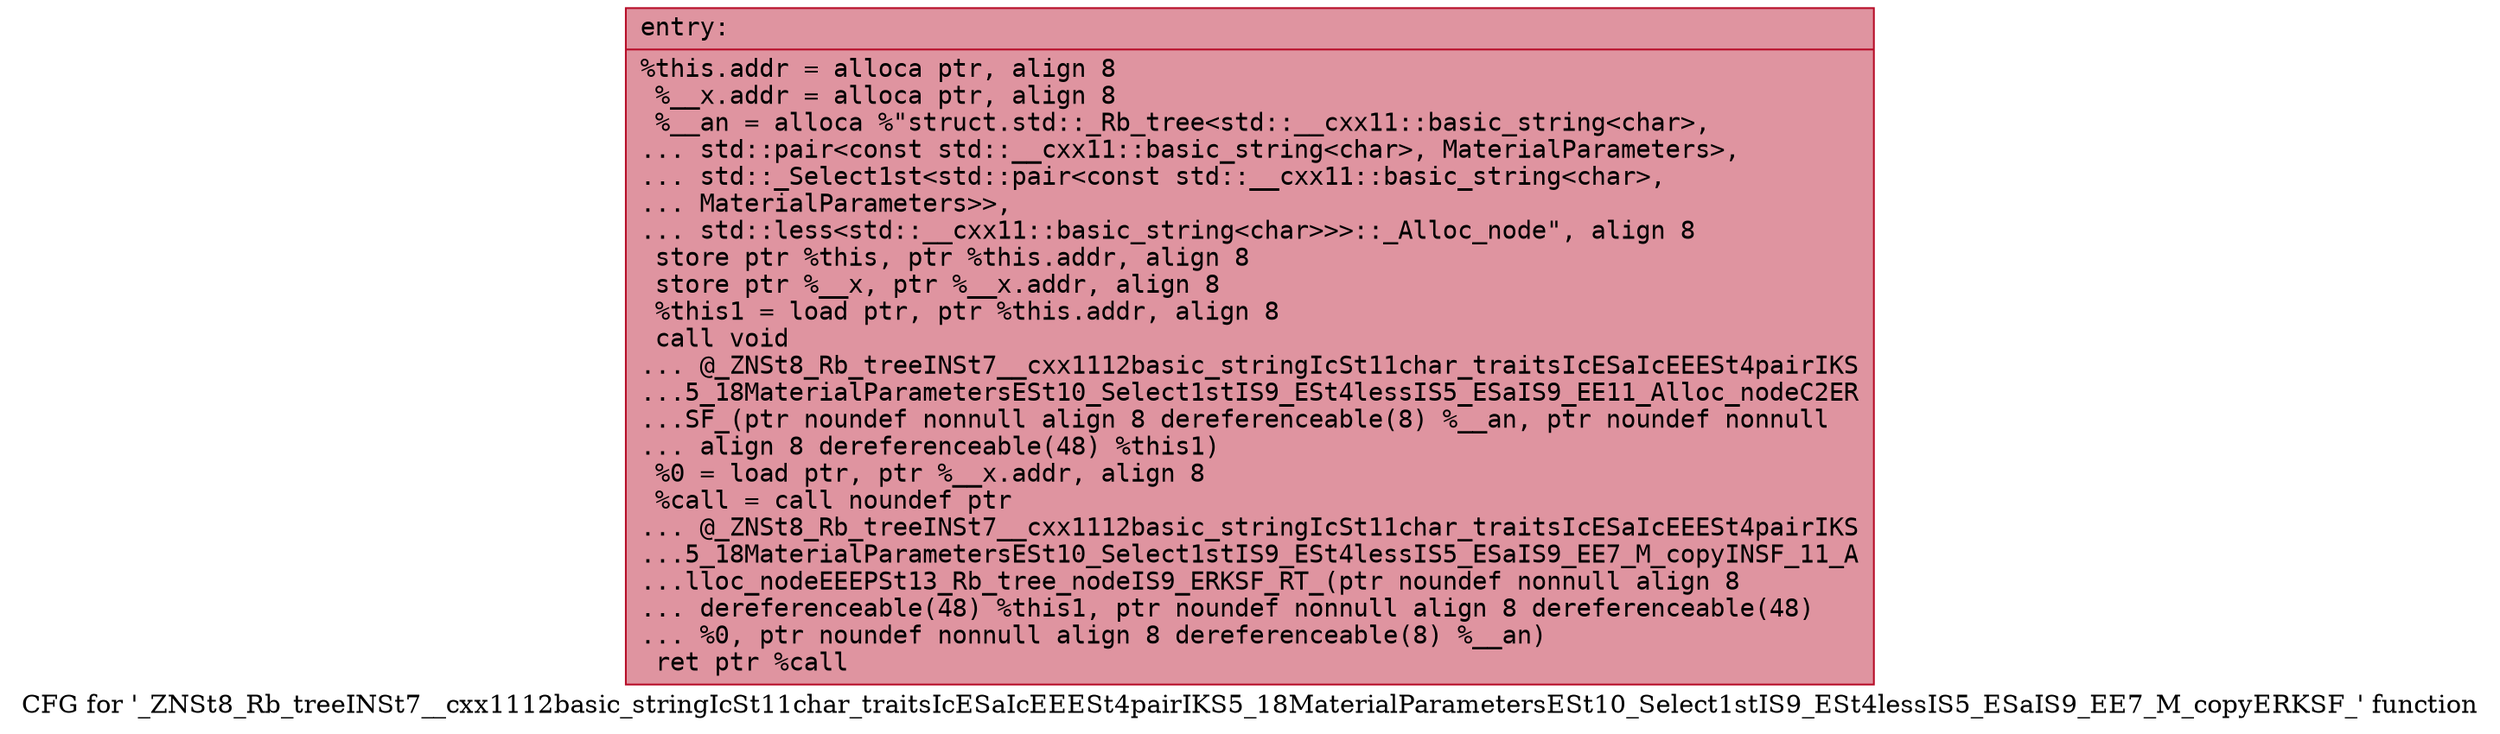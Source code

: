 digraph "CFG for '_ZNSt8_Rb_treeINSt7__cxx1112basic_stringIcSt11char_traitsIcESaIcEEESt4pairIKS5_18MaterialParametersESt10_Select1stIS9_ESt4lessIS5_ESaIS9_EE7_M_copyERKSF_' function" {
	label="CFG for '_ZNSt8_Rb_treeINSt7__cxx1112basic_stringIcSt11char_traitsIcESaIcEEESt4pairIKS5_18MaterialParametersESt10_Select1stIS9_ESt4lessIS5_ESaIS9_EE7_M_copyERKSF_' function";

	Node0x5642719bbe60 [shape=record,color="#b70d28ff", style=filled, fillcolor="#b70d2870" fontname="Courier",label="{entry:\l|  %this.addr = alloca ptr, align 8\l  %__x.addr = alloca ptr, align 8\l  %__an = alloca %\"struct.std::_Rb_tree\<std::__cxx11::basic_string\<char\>,\l... std::pair\<const std::__cxx11::basic_string\<char\>, MaterialParameters\>,\l... std::_Select1st\<std::pair\<const std::__cxx11::basic_string\<char\>,\l... MaterialParameters\>\>,\l... std::less\<std::__cxx11::basic_string\<char\>\>\>::_Alloc_node\", align 8\l  store ptr %this, ptr %this.addr, align 8\l  store ptr %__x, ptr %__x.addr, align 8\l  %this1 = load ptr, ptr %this.addr, align 8\l  call void\l... @_ZNSt8_Rb_treeINSt7__cxx1112basic_stringIcSt11char_traitsIcESaIcEEESt4pairIKS\l...5_18MaterialParametersESt10_Select1stIS9_ESt4lessIS5_ESaIS9_EE11_Alloc_nodeC2ER\l...SF_(ptr noundef nonnull align 8 dereferenceable(8) %__an, ptr noundef nonnull\l... align 8 dereferenceable(48) %this1)\l  %0 = load ptr, ptr %__x.addr, align 8\l  %call = call noundef ptr\l... @_ZNSt8_Rb_treeINSt7__cxx1112basic_stringIcSt11char_traitsIcESaIcEEESt4pairIKS\l...5_18MaterialParametersESt10_Select1stIS9_ESt4lessIS5_ESaIS9_EE7_M_copyINSF_11_A\l...lloc_nodeEEEPSt13_Rb_tree_nodeIS9_ERKSF_RT_(ptr noundef nonnull align 8\l... dereferenceable(48) %this1, ptr noundef nonnull align 8 dereferenceable(48)\l... %0, ptr noundef nonnull align 8 dereferenceable(8) %__an)\l  ret ptr %call\l}"];
}
